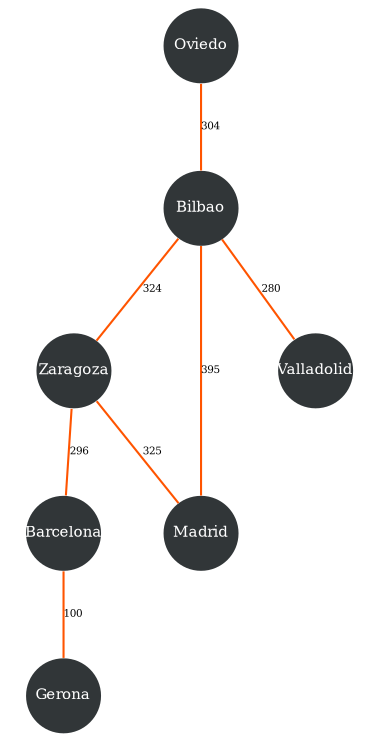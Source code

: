digraph G {
	edge [arrowhead=none fontcolor=black color="#ff5400"];
	node [shape=circle fixedsize=shape width=0.5 fontsize=7 style=filled fillcolor="#313638" fontcolor=white color=transparent];
	edge [label=304 fontsize=5]; 
	Oviedo  ->  Bilbao ; 
	edge [label=324 fontsize=5]; 
	Bilbao  ->  Zaragoza ; 
	edge [label=395 fontsize=5]; 
	Bilbao  ->  Madrid ; 
	edge [label=280 fontsize=5]; 
	Bilbao  ->  Valladolid ; 
	edge [label=296 fontsize=5]; 
	Zaragoza  ->  Barcelona ; 
	edge [label=325 fontsize=5]; 
	Zaragoza  ->  Madrid ; 
	edge [label=100 fontsize=5]; 
	Barcelona  ->  Gerona ; 
	}
